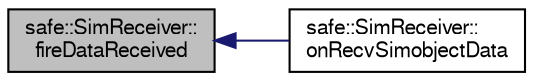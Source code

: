 digraph "safe::SimReceiver::fireDataReceived"
{
  bgcolor="transparent";
  edge [fontname="FreeSans",fontsize="10",labelfontname="FreeSans",labelfontsize="10"];
  node [fontname="FreeSans",fontsize="10",shape=record];
  rankdir="LR";
  Node1 [label="safe::SimReceiver::\lfireDataReceived",height=0.2,width=0.4,color="black", fillcolor="grey75", style="filled" fontcolor="black"];
  Node1 -> Node2 [dir="back",color="midnightblue",fontsize="10",style="solid",fontname="FreeSans"];
  Node2 [label="safe::SimReceiver::\lonRecvSimobjectData",height=0.2,width=0.4,color="black",URL="$classsafe_1_1SimReceiver.html#ae1b926d69624b1fa8f25d1850749910a"];
}
